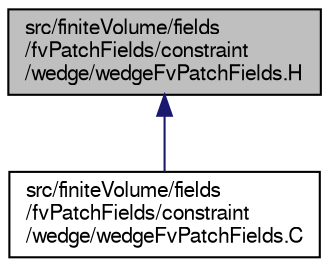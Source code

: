 digraph "src/finiteVolume/fields/fvPatchFields/constraint/wedge/wedgeFvPatchFields.H"
{
  bgcolor="transparent";
  edge [fontname="FreeSans",fontsize="10",labelfontname="FreeSans",labelfontsize="10"];
  node [fontname="FreeSans",fontsize="10",shape=record];
  Node191 [label="src/finiteVolume/fields\l/fvPatchFields/constraint\l/wedge/wedgeFvPatchFields.H",height=0.2,width=0.4,color="black", fillcolor="grey75", style="filled", fontcolor="black"];
  Node191 -> Node192 [dir="back",color="midnightblue",fontsize="10",style="solid",fontname="FreeSans"];
  Node192 [label="src/finiteVolume/fields\l/fvPatchFields/constraint\l/wedge/wedgeFvPatchFields.C",height=0.2,width=0.4,color="black",URL="$a01748.html"];
}
